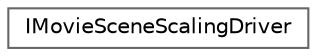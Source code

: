 digraph "Graphical Class Hierarchy"
{
 // INTERACTIVE_SVG=YES
 // LATEX_PDF_SIZE
  bgcolor="transparent";
  edge [fontname=Helvetica,fontsize=10,labelfontname=Helvetica,labelfontsize=10];
  node [fontname=Helvetica,fontsize=10,shape=box,height=0.2,width=0.4];
  rankdir="LR";
  Node0 [id="Node000000",label="IMovieSceneScalingDriver",height=0.2,width=0.4,color="grey40", fillcolor="white", style="filled",URL="$d5/dce/classIMovieSceneScalingDriver.html",tooltip="Interface that can be added to any object within a MovieScene in order to supply scaling anchors to t..."];
}
